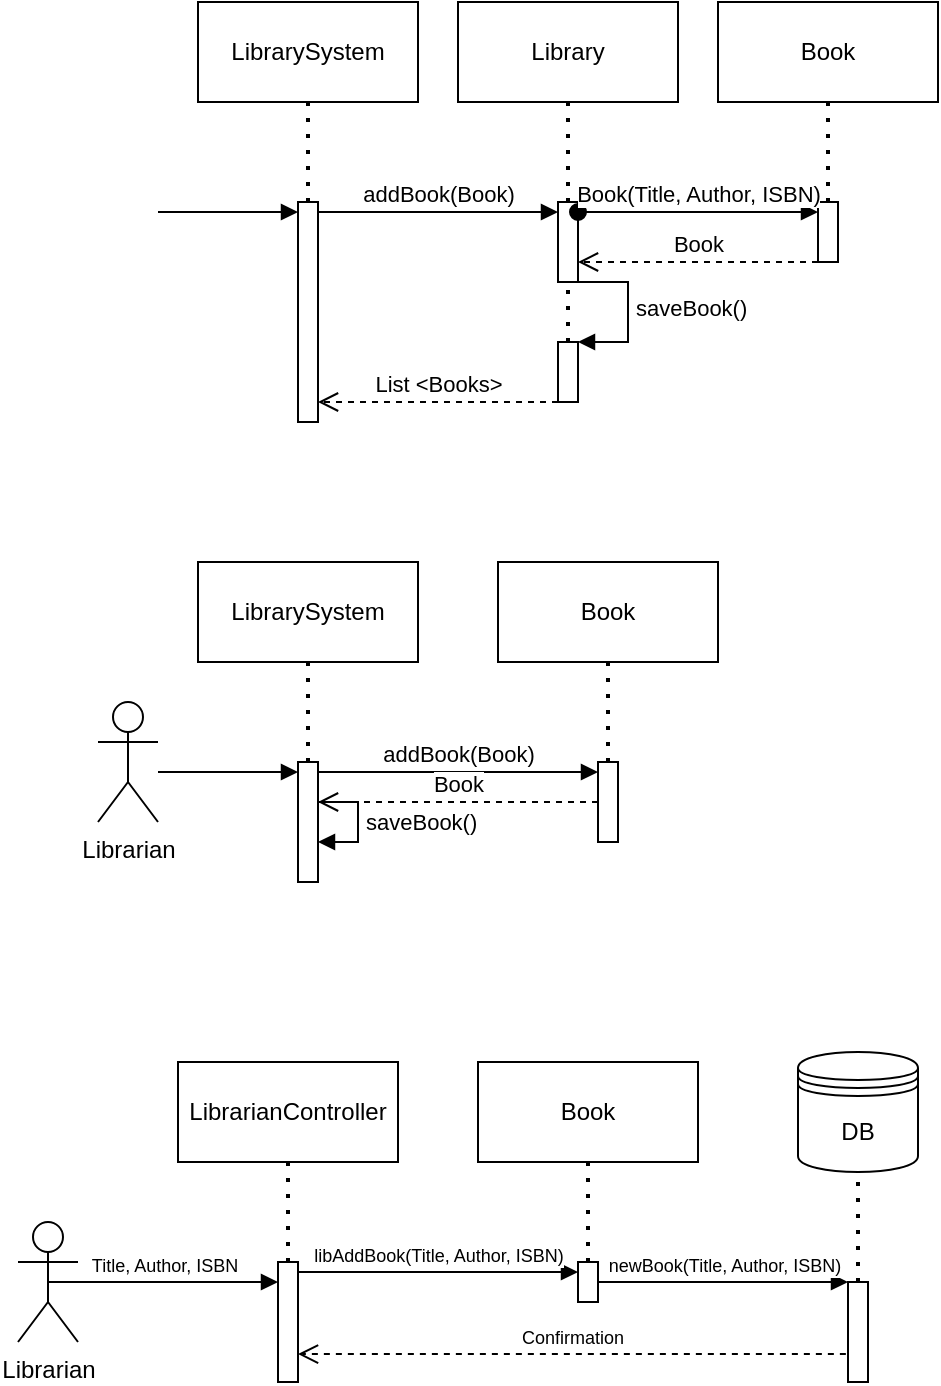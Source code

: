 <mxfile version="24.8.0">
  <diagram name="Page-1" id="YEqdJZf9Y7NDn-XoayXl">
    <mxGraphModel dx="724" dy="385" grid="1" gridSize="10" guides="1" tooltips="1" connect="1" arrows="1" fold="1" page="1" pageScale="1" pageWidth="827" pageHeight="1169" math="0" shadow="0">
      <root>
        <mxCell id="0" />
        <mxCell id="1" parent="0" />
        <mxCell id="MsVHN0rktMrrjW8EzVnJ-3" value="" style="html=1;points=[[0,0,0,0,5],[0,1,0,0,-5],[1,0,0,0,5],[1,1,0,0,-5]];perimeter=orthogonalPerimeter;outlineConnect=0;targetShapes=umlLifeline;portConstraint=eastwest;newEdgeStyle={&quot;curved&quot;:0,&quot;rounded&quot;:0};" vertex="1" parent="1">
          <mxGeometry x="660" y="210" width="10" height="30" as="geometry" />
        </mxCell>
        <mxCell id="MsVHN0rktMrrjW8EzVnJ-4" value="addBook(Book)" style="html=1;verticalAlign=bottom;endArrow=block;curved=0;rounded=0;entryX=0;entryY=0;entryDx=0;entryDy=5;exitX=1;exitY=0;exitDx=0;exitDy=5;exitPerimeter=0;entryPerimeter=0;" edge="1" target="MsVHN0rktMrrjW8EzVnJ-6" parent="1" source="MsVHN0rktMrrjW8EzVnJ-21">
          <mxGeometry relative="1" as="geometry">
            <mxPoint x="540" y="215" as="sourcePoint" />
          </mxGeometry>
        </mxCell>
        <mxCell id="MsVHN0rktMrrjW8EzVnJ-6" value="" style="html=1;points=[[0,0,0,0,5],[0,1,0,0,-5],[1,0,0,0,5],[1,1,0,0,-5]];perimeter=orthogonalPerimeter;outlineConnect=0;targetShapes=umlLifeline;portConstraint=eastwest;newEdgeStyle={&quot;curved&quot;:0,&quot;rounded&quot;:0};" vertex="1" parent="1">
          <mxGeometry x="530" y="210" width="10" height="40" as="geometry" />
        </mxCell>
        <mxCell id="MsVHN0rktMrrjW8EzVnJ-13" value="Library" style="html=1;whiteSpace=wrap;" vertex="1" parent="1">
          <mxGeometry x="480" y="110" width="110" height="50" as="geometry" />
        </mxCell>
        <mxCell id="MsVHN0rktMrrjW8EzVnJ-14" value="Book" style="html=1;whiteSpace=wrap;" vertex="1" parent="1">
          <mxGeometry x="610" y="110" width="110" height="50" as="geometry" />
        </mxCell>
        <mxCell id="MsVHN0rktMrrjW8EzVnJ-18" value="LibrarySystem" style="html=1;whiteSpace=wrap;" vertex="1" parent="1">
          <mxGeometry x="350" y="110" width="110" height="50" as="geometry" />
        </mxCell>
        <mxCell id="MsVHN0rktMrrjW8EzVnJ-19" value="" style="endArrow=none;dashed=1;html=1;dashPattern=1 3;strokeWidth=2;rounded=0;entryX=0.5;entryY=1;entryDx=0;entryDy=0;" edge="1" parent="1" source="MsVHN0rktMrrjW8EzVnJ-6" target="MsVHN0rktMrrjW8EzVnJ-13">
          <mxGeometry width="50" height="50" relative="1" as="geometry">
            <mxPoint x="420" y="280" as="sourcePoint" />
            <mxPoint x="470" y="230" as="targetPoint" />
          </mxGeometry>
        </mxCell>
        <mxCell id="MsVHN0rktMrrjW8EzVnJ-20" value="" style="endArrow=none;dashed=1;html=1;dashPattern=1 3;strokeWidth=2;rounded=0;entryX=0.5;entryY=1;entryDx=0;entryDy=0;" edge="1" parent="1" source="MsVHN0rktMrrjW8EzVnJ-3" target="MsVHN0rktMrrjW8EzVnJ-14">
          <mxGeometry width="50" height="50" relative="1" as="geometry">
            <mxPoint x="600" y="380" as="sourcePoint" />
            <mxPoint x="650" y="330" as="targetPoint" />
          </mxGeometry>
        </mxCell>
        <mxCell id="MsVHN0rktMrrjW8EzVnJ-21" value="" style="html=1;points=[[0,0,0,0,5],[0,1,0,0,-5],[1,0,0,0,5],[1,1,0,0,-5]];perimeter=orthogonalPerimeter;outlineConnect=0;targetShapes=umlLifeline;portConstraint=eastwest;newEdgeStyle={&quot;curved&quot;:0,&quot;rounded&quot;:0};" vertex="1" parent="1">
          <mxGeometry x="400" y="210" width="10" height="110" as="geometry" />
        </mxCell>
        <mxCell id="MsVHN0rktMrrjW8EzVnJ-22" value="" style="html=1;verticalAlign=bottom;endArrow=block;curved=0;rounded=0;entryX=0;entryY=0;entryDx=0;entryDy=5;" edge="1" target="MsVHN0rktMrrjW8EzVnJ-21" parent="1">
          <mxGeometry relative="1" as="geometry">
            <mxPoint x="330" y="215" as="sourcePoint" />
          </mxGeometry>
        </mxCell>
        <mxCell id="MsVHN0rktMrrjW8EzVnJ-24" value="Book(Title, Author, ISBN)" style="html=1;verticalAlign=bottom;startArrow=oval;startFill=1;endArrow=block;startSize=8;curved=0;rounded=0;exitX=1;exitY=0;exitDx=0;exitDy=5;exitPerimeter=0;entryX=0;entryY=0;entryDx=0;entryDy=5;entryPerimeter=0;" edge="1" parent="1" source="MsVHN0rktMrrjW8EzVnJ-6" target="MsVHN0rktMrrjW8EzVnJ-3">
          <mxGeometry width="60" relative="1" as="geometry">
            <mxPoint x="580" y="240" as="sourcePoint" />
            <mxPoint x="640" y="240" as="targetPoint" />
          </mxGeometry>
        </mxCell>
        <mxCell id="MsVHN0rktMrrjW8EzVnJ-25" value="Book" style="html=1;verticalAlign=bottom;endArrow=open;dashed=1;endSize=8;curved=0;rounded=0;" edge="1" parent="1" source="MsVHN0rktMrrjW8EzVnJ-3">
          <mxGeometry relative="1" as="geometry">
            <mxPoint x="620" y="240" as="sourcePoint" />
            <mxPoint x="540" y="240" as="targetPoint" />
          </mxGeometry>
        </mxCell>
        <mxCell id="MsVHN0rktMrrjW8EzVnJ-26" value="" style="html=1;points=[[0,0,0,0,5],[0,1,0,0,-5],[1,0,0,0,5],[1,1,0,0,-5]];perimeter=orthogonalPerimeter;outlineConnect=0;targetShapes=umlLifeline;portConstraint=eastwest;newEdgeStyle={&quot;curved&quot;:0,&quot;rounded&quot;:0};" vertex="1" parent="1">
          <mxGeometry x="530" y="280" width="10" height="30" as="geometry" />
        </mxCell>
        <mxCell id="MsVHN0rktMrrjW8EzVnJ-27" value="saveBook()" style="html=1;align=left;spacingLeft=2;endArrow=block;rounded=0;edgeStyle=orthogonalEdgeStyle;curved=0;rounded=0;" edge="1" target="MsVHN0rktMrrjW8EzVnJ-26" parent="1">
          <mxGeometry relative="1" as="geometry">
            <mxPoint x="535" y="250" as="sourcePoint" />
            <Array as="points">
              <mxPoint x="565" y="280" />
            </Array>
          </mxGeometry>
        </mxCell>
        <mxCell id="MsVHN0rktMrrjW8EzVnJ-29" value="List &amp;lt;Books&amp;gt;" style="html=1;verticalAlign=bottom;endArrow=open;dashed=1;endSize=8;curved=0;rounded=0;" edge="1" parent="1" target="MsVHN0rktMrrjW8EzVnJ-21">
          <mxGeometry relative="1" as="geometry">
            <mxPoint x="530" y="310" as="sourcePoint" />
            <mxPoint x="460" y="310" as="targetPoint" />
          </mxGeometry>
        </mxCell>
        <mxCell id="MsVHN0rktMrrjW8EzVnJ-30" value="Librarian" style="shape=umlActor;verticalLabelPosition=bottom;verticalAlign=top;html=1;" vertex="1" parent="1">
          <mxGeometry x="300" y="460" width="30" height="60" as="geometry" />
        </mxCell>
        <mxCell id="MsVHN0rktMrrjW8EzVnJ-33" value="" style="endArrow=none;dashed=1;html=1;dashPattern=1 3;strokeWidth=2;rounded=0;entryX=0.5;entryY=1;entryDx=0;entryDy=0;" edge="1" parent="1" source="MsVHN0rktMrrjW8EzVnJ-21" target="MsVHN0rktMrrjW8EzVnJ-18">
          <mxGeometry width="50" height="50" relative="1" as="geometry">
            <mxPoint x="320" y="280" as="sourcePoint" />
            <mxPoint x="370" y="230" as="targetPoint" />
          </mxGeometry>
        </mxCell>
        <mxCell id="MsVHN0rktMrrjW8EzVnJ-34" value="" style="endArrow=none;dashed=1;html=1;dashPattern=1 3;strokeWidth=2;rounded=0;" edge="1" parent="1" source="MsVHN0rktMrrjW8EzVnJ-26" target="MsVHN0rktMrrjW8EzVnJ-6">
          <mxGeometry width="50" height="50" relative="1" as="geometry">
            <mxPoint x="460" y="430" as="sourcePoint" />
            <mxPoint x="510" y="380" as="targetPoint" />
          </mxGeometry>
        </mxCell>
        <mxCell id="MsVHN0rktMrrjW8EzVnJ-35" value="" style="html=1;points=[[0,0,0,0,5],[0,1,0,0,-5],[1,0,0,0,5],[1,1,0,0,-5]];perimeter=orthogonalPerimeter;outlineConnect=0;targetShapes=umlLifeline;portConstraint=eastwest;newEdgeStyle={&quot;curved&quot;:0,&quot;rounded&quot;:0};" vertex="1" parent="1">
          <mxGeometry x="550" y="490" width="10" height="40" as="geometry" />
        </mxCell>
        <mxCell id="MsVHN0rktMrrjW8EzVnJ-36" value="addBook(Book)" style="html=1;verticalAlign=bottom;endArrow=block;curved=0;rounded=0;exitX=1;exitY=0;exitDx=0;exitDy=5;exitPerimeter=0;" edge="1" parent="1" source="MsVHN0rktMrrjW8EzVnJ-43" target="MsVHN0rktMrrjW8EzVnJ-35">
          <mxGeometry relative="1" as="geometry">
            <mxPoint x="540" y="495" as="sourcePoint" />
            <mxPoint x="530" y="495" as="targetPoint" />
          </mxGeometry>
        </mxCell>
        <mxCell id="MsVHN0rktMrrjW8EzVnJ-39" value="Book" style="html=1;whiteSpace=wrap;" vertex="1" parent="1">
          <mxGeometry x="500" y="390" width="110" height="50" as="geometry" />
        </mxCell>
        <mxCell id="MsVHN0rktMrrjW8EzVnJ-40" value="LibrarySystem" style="html=1;whiteSpace=wrap;" vertex="1" parent="1">
          <mxGeometry x="350" y="390" width="110" height="50" as="geometry" />
        </mxCell>
        <mxCell id="MsVHN0rktMrrjW8EzVnJ-42" value="" style="endArrow=none;dashed=1;html=1;dashPattern=1 3;strokeWidth=2;rounded=0;entryX=0.5;entryY=1;entryDx=0;entryDy=0;" edge="1" parent="1" source="MsVHN0rktMrrjW8EzVnJ-35" target="MsVHN0rktMrrjW8EzVnJ-39">
          <mxGeometry width="50" height="50" relative="1" as="geometry">
            <mxPoint x="490" y="660" as="sourcePoint" />
            <mxPoint x="540" y="610" as="targetPoint" />
          </mxGeometry>
        </mxCell>
        <mxCell id="MsVHN0rktMrrjW8EzVnJ-43" value="" style="html=1;points=[[0,0,0,0,5],[0,1,0,0,-5],[1,0,0,0,5],[1,1,0,0,-5]];perimeter=orthogonalPerimeter;outlineConnect=0;targetShapes=umlLifeline;portConstraint=eastwest;newEdgeStyle={&quot;curved&quot;:0,&quot;rounded&quot;:0};" vertex="1" parent="1">
          <mxGeometry x="400" y="490" width="10" height="60" as="geometry" />
        </mxCell>
        <mxCell id="MsVHN0rktMrrjW8EzVnJ-44" value="" style="html=1;verticalAlign=bottom;endArrow=block;curved=0;rounded=0;entryX=0;entryY=0;entryDx=0;entryDy=5;" edge="1" parent="1" target="MsVHN0rktMrrjW8EzVnJ-43">
          <mxGeometry relative="1" as="geometry">
            <mxPoint x="330" y="495" as="sourcePoint" />
          </mxGeometry>
        </mxCell>
        <mxCell id="MsVHN0rktMrrjW8EzVnJ-46" value="Book" style="html=1;verticalAlign=bottom;endArrow=open;dashed=1;endSize=8;curved=0;rounded=0;" edge="1" parent="1" source="MsVHN0rktMrrjW8EzVnJ-35" target="MsVHN0rktMrrjW8EzVnJ-43">
          <mxGeometry relative="1" as="geometry">
            <mxPoint x="620" y="520" as="sourcePoint" />
            <mxPoint x="540" y="520" as="targetPoint" />
          </mxGeometry>
        </mxCell>
        <mxCell id="MsVHN0rktMrrjW8EzVnJ-48" value="saveBook()" style="html=1;align=left;spacingLeft=2;endArrow=block;rounded=0;edgeStyle=orthogonalEdgeStyle;curved=0;rounded=0;" edge="1" parent="1" target="MsVHN0rktMrrjW8EzVnJ-43" source="MsVHN0rktMrrjW8EzVnJ-43">
          <mxGeometry relative="1" as="geometry">
            <mxPoint x="535" y="530" as="sourcePoint" />
            <Array as="points" />
            <mxPoint x="540" y="560" as="targetPoint" />
          </mxGeometry>
        </mxCell>
        <mxCell id="MsVHN0rktMrrjW8EzVnJ-50" value="" style="endArrow=none;dashed=1;html=1;dashPattern=1 3;strokeWidth=2;rounded=0;entryX=0.5;entryY=1;entryDx=0;entryDy=0;" edge="1" parent="1" source="MsVHN0rktMrrjW8EzVnJ-43" target="MsVHN0rktMrrjW8EzVnJ-40">
          <mxGeometry width="50" height="50" relative="1" as="geometry">
            <mxPoint x="320" y="560" as="sourcePoint" />
            <mxPoint x="370" y="510" as="targetPoint" />
          </mxGeometry>
        </mxCell>
        <mxCell id="MsVHN0rktMrrjW8EzVnJ-52" value="Librarian" style="shape=umlActor;verticalLabelPosition=bottom;verticalAlign=top;html=1;" vertex="1" parent="1">
          <mxGeometry x="260" y="720" width="30" height="60" as="geometry" />
        </mxCell>
        <mxCell id="MsVHN0rktMrrjW8EzVnJ-53" value="" style="html=1;points=[[0,0,0,0,5],[0,1,0,0,-5],[1,0,0,0,5],[1,1,0,0,-5]];perimeter=orthogonalPerimeter;outlineConnect=0;targetShapes=umlLifeline;portConstraint=eastwest;newEdgeStyle={&quot;curved&quot;:0,&quot;rounded&quot;:0};" vertex="1" parent="1">
          <mxGeometry x="540" y="740" width="10" height="20" as="geometry" />
        </mxCell>
        <mxCell id="MsVHN0rktMrrjW8EzVnJ-54" value="libAddBook(Title, Author, ISBN)" style="html=1;verticalAlign=bottom;endArrow=block;curved=0;rounded=0;exitX=1;exitY=0;exitDx=0;exitDy=5;exitPerimeter=0;fontSize=9;" edge="1" parent="1" source="MsVHN0rktMrrjW8EzVnJ-58" target="MsVHN0rktMrrjW8EzVnJ-53">
          <mxGeometry relative="1" as="geometry">
            <mxPoint x="530" y="745" as="sourcePoint" />
            <mxPoint x="520" y="745" as="targetPoint" />
          </mxGeometry>
        </mxCell>
        <mxCell id="MsVHN0rktMrrjW8EzVnJ-55" value="Book" style="html=1;whiteSpace=wrap;" vertex="1" parent="1">
          <mxGeometry x="490" y="640" width="110" height="50" as="geometry" />
        </mxCell>
        <mxCell id="MsVHN0rktMrrjW8EzVnJ-56" value="LibrarianController" style="html=1;whiteSpace=wrap;" vertex="1" parent="1">
          <mxGeometry x="340" y="640" width="110" height="50" as="geometry" />
        </mxCell>
        <mxCell id="MsVHN0rktMrrjW8EzVnJ-57" value="" style="endArrow=none;dashed=1;html=1;dashPattern=1 3;strokeWidth=2;rounded=0;entryX=0.5;entryY=1;entryDx=0;entryDy=0;" edge="1" parent="1" source="MsVHN0rktMrrjW8EzVnJ-53" target="MsVHN0rktMrrjW8EzVnJ-55">
          <mxGeometry width="50" height="50" relative="1" as="geometry">
            <mxPoint x="480" y="910" as="sourcePoint" />
            <mxPoint x="530" y="860" as="targetPoint" />
          </mxGeometry>
        </mxCell>
        <mxCell id="MsVHN0rktMrrjW8EzVnJ-58" value="" style="html=1;points=[[0,0,0,0,5],[0,1,0,0,-5],[1,0,0,0,5],[1,1,0,0,-5]];perimeter=orthogonalPerimeter;outlineConnect=0;targetShapes=umlLifeline;portConstraint=eastwest;newEdgeStyle={&quot;curved&quot;:0,&quot;rounded&quot;:0};" vertex="1" parent="1">
          <mxGeometry x="390" y="740" width="10" height="60" as="geometry" />
        </mxCell>
        <mxCell id="MsVHN0rktMrrjW8EzVnJ-62" value="" style="endArrow=none;dashed=1;html=1;dashPattern=1 3;strokeWidth=2;rounded=0;entryX=0.5;entryY=1;entryDx=0;entryDy=0;" edge="1" parent="1" source="MsVHN0rktMrrjW8EzVnJ-58" target="MsVHN0rktMrrjW8EzVnJ-56">
          <mxGeometry width="50" height="50" relative="1" as="geometry">
            <mxPoint x="310" y="810" as="sourcePoint" />
            <mxPoint x="360" y="760" as="targetPoint" />
          </mxGeometry>
        </mxCell>
        <mxCell id="MsVHN0rktMrrjW8EzVnJ-65" value="newBook(Title, Author, ISBN)" style="html=1;verticalAlign=bottom;endArrow=block;curved=0;rounded=0;fontSize=9;" edge="1" parent="1" source="MsVHN0rktMrrjW8EzVnJ-53" target="MsVHN0rktMrrjW8EzVnJ-67">
          <mxGeometry width="80" relative="1" as="geometry">
            <mxPoint x="600" y="750" as="sourcePoint" />
            <mxPoint x="650" y="750" as="targetPoint" />
          </mxGeometry>
        </mxCell>
        <mxCell id="MsVHN0rktMrrjW8EzVnJ-66" value="DB" style="shape=datastore;whiteSpace=wrap;html=1;" vertex="1" parent="1">
          <mxGeometry x="650" y="635" width="60" height="60" as="geometry" />
        </mxCell>
        <mxCell id="MsVHN0rktMrrjW8EzVnJ-67" value="" style="html=1;points=[[0,0,0,0,5],[0,1,0,0,-5],[1,0,0,0,5],[1,1,0,0,-5]];perimeter=orthogonalPerimeter;outlineConnect=0;targetShapes=umlLifeline;portConstraint=eastwest;newEdgeStyle={&quot;curved&quot;:0,&quot;rounded&quot;:0};" vertex="1" parent="1">
          <mxGeometry x="675" y="750" width="10" height="50" as="geometry" />
        </mxCell>
        <mxCell id="MsVHN0rktMrrjW8EzVnJ-68" value="" style="endArrow=none;dashed=1;html=1;dashPattern=1 3;strokeWidth=2;rounded=0;" edge="1" parent="1" source="MsVHN0rktMrrjW8EzVnJ-67" target="MsVHN0rktMrrjW8EzVnJ-66">
          <mxGeometry width="50" height="50" relative="1" as="geometry">
            <mxPoint x="740" y="780" as="sourcePoint" />
            <mxPoint x="790" y="730" as="targetPoint" />
          </mxGeometry>
        </mxCell>
        <mxCell id="MsVHN0rktMrrjW8EzVnJ-69" value="Confirmation" style="html=1;verticalAlign=bottom;endArrow=open;dashed=1;endSize=8;curved=0;rounded=0;exitX=-0.107;exitY=0.721;exitDx=0;exitDy=0;exitPerimeter=0;fontSize=9;" edge="1" parent="1" source="MsVHN0rktMrrjW8EzVnJ-67" target="MsVHN0rktMrrjW8EzVnJ-58">
          <mxGeometry relative="1" as="geometry">
            <mxPoint x="520" y="790" as="sourcePoint" />
            <mxPoint x="440" y="790" as="targetPoint" />
          </mxGeometry>
        </mxCell>
        <mxCell id="MsVHN0rktMrrjW8EzVnJ-73" value="Title, Author, ISBN" style="html=1;verticalAlign=bottom;endArrow=block;curved=0;rounded=0;exitX=0.5;exitY=0.5;exitDx=0;exitDy=0;exitPerimeter=0;fontSize=9;" edge="1" parent="1" source="MsVHN0rktMrrjW8EzVnJ-52" target="MsVHN0rktMrrjW8EzVnJ-58">
          <mxGeometry width="80" relative="1" as="geometry">
            <mxPoint x="320" y="750" as="sourcePoint" />
            <mxPoint x="400" y="750" as="targetPoint" />
          </mxGeometry>
        </mxCell>
      </root>
    </mxGraphModel>
  </diagram>
</mxfile>

